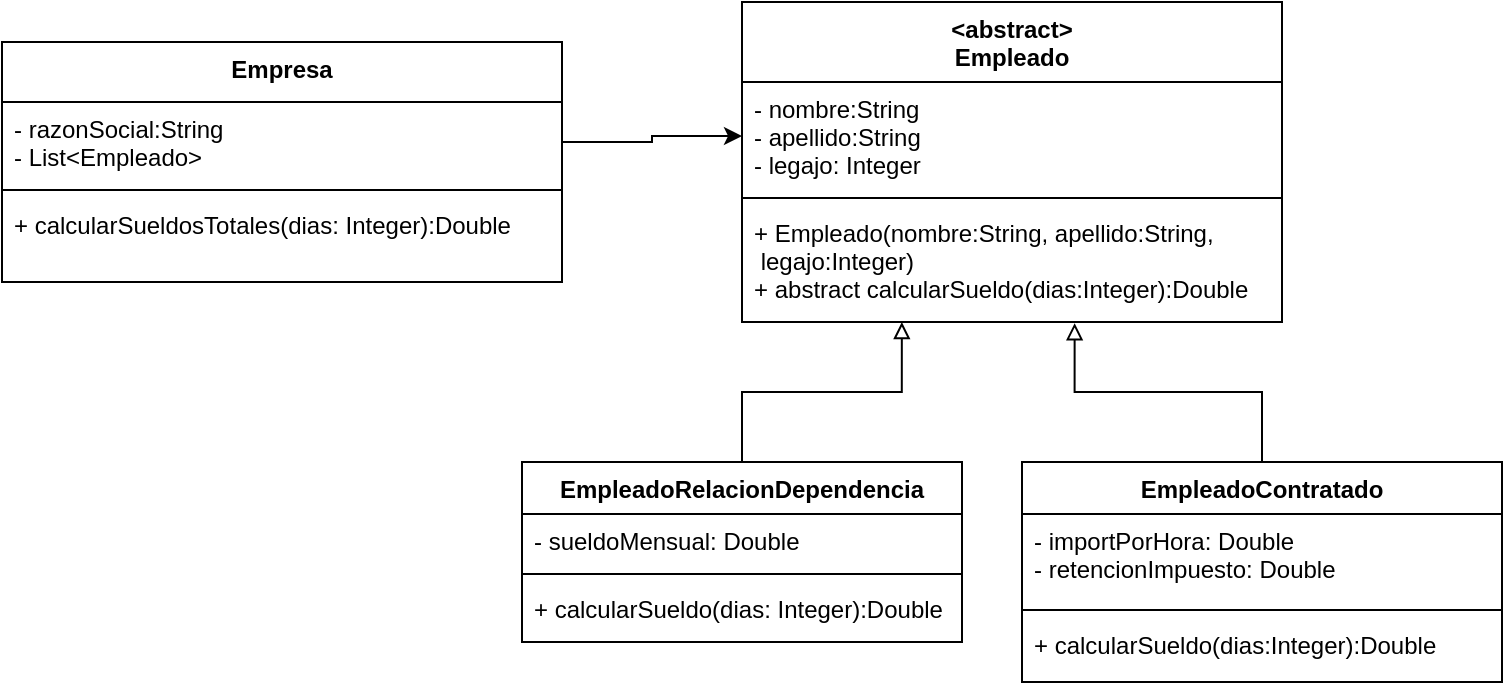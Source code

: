 <mxfile version="20.6.0" type="device"><diagram id="aZAGdV558O6ElLH4UGox" name="Página-1"><mxGraphModel dx="1443" dy="308" grid="1" gridSize="10" guides="1" tooltips="1" connect="1" arrows="1" fold="1" page="1" pageScale="1" pageWidth="827" pageHeight="1169" math="0" shadow="0"><root><mxCell id="0"/><mxCell id="1" parent="0"/><mxCell id="Zqi0paUNxzHoD_VMspPZ-1" value="&lt;abstract&gt;&#10;Empleado" style="swimlane;fontStyle=1;align=center;verticalAlign=top;childLayout=stackLayout;horizontal=1;startSize=40;horizontalStack=0;resizeParent=1;resizeParentMax=0;resizeLast=0;collapsible=1;marginBottom=0;" vertex="1" parent="1"><mxGeometry x="310" y="70" width="270" height="160" as="geometry"/></mxCell><mxCell id="Zqi0paUNxzHoD_VMspPZ-2" value="- nombre:String&#10;- apellido:String&#10;- legajo: Integer" style="text;strokeColor=none;fillColor=none;align=left;verticalAlign=top;spacingLeft=4;spacingRight=4;overflow=hidden;rotatable=0;points=[[0,0.5],[1,0.5]];portConstraint=eastwest;" vertex="1" parent="Zqi0paUNxzHoD_VMspPZ-1"><mxGeometry y="40" width="270" height="54" as="geometry"/></mxCell><mxCell id="Zqi0paUNxzHoD_VMspPZ-3" value="" style="line;strokeWidth=1;fillColor=none;align=left;verticalAlign=middle;spacingTop=-1;spacingLeft=3;spacingRight=3;rotatable=0;labelPosition=right;points=[];portConstraint=eastwest;strokeColor=inherit;" vertex="1" parent="Zqi0paUNxzHoD_VMspPZ-1"><mxGeometry y="94" width="270" height="8" as="geometry"/></mxCell><mxCell id="Zqi0paUNxzHoD_VMspPZ-4" value="+ Empleado(nombre:String, apellido:String,&#10; legajo:Integer)&#10;+ abstract calcularSueldo(dias:Integer):Double" style="text;strokeColor=none;fillColor=none;align=left;verticalAlign=top;spacingLeft=4;spacingRight=4;overflow=hidden;rotatable=0;points=[[0,0.5],[1,0.5]];portConstraint=eastwest;" vertex="1" parent="Zqi0paUNxzHoD_VMspPZ-1"><mxGeometry y="102" width="270" height="58" as="geometry"/></mxCell><mxCell id="Zqi0paUNxzHoD_VMspPZ-5" value="Empresa" style="swimlane;fontStyle=1;align=center;verticalAlign=top;childLayout=stackLayout;horizontal=1;startSize=30;horizontalStack=0;resizeParent=1;resizeParentMax=0;resizeLast=0;collapsible=1;marginBottom=0;" vertex="1" parent="1"><mxGeometry x="-60" y="90" width="280" height="120" as="geometry"/></mxCell><mxCell id="Zqi0paUNxzHoD_VMspPZ-6" value="- razonSocial:String&#10;- List&lt;Empleado&gt;" style="text;strokeColor=none;fillColor=none;align=left;verticalAlign=top;spacingLeft=4;spacingRight=4;overflow=hidden;rotatable=0;points=[[0,0.5],[1,0.5]];portConstraint=eastwest;" vertex="1" parent="Zqi0paUNxzHoD_VMspPZ-5"><mxGeometry y="30" width="280" height="40" as="geometry"/></mxCell><mxCell id="Zqi0paUNxzHoD_VMspPZ-7" value="" style="line;strokeWidth=1;fillColor=none;align=left;verticalAlign=middle;spacingTop=-1;spacingLeft=3;spacingRight=3;rotatable=0;labelPosition=right;points=[];portConstraint=eastwest;strokeColor=inherit;" vertex="1" parent="Zqi0paUNxzHoD_VMspPZ-5"><mxGeometry y="70" width="280" height="8" as="geometry"/></mxCell><mxCell id="Zqi0paUNxzHoD_VMspPZ-8" value="+ calcularSueldosTotales(dias: Integer):Double" style="text;strokeColor=none;fillColor=none;align=left;verticalAlign=top;spacingLeft=4;spacingRight=4;overflow=hidden;rotatable=0;points=[[0,0.5],[1,0.5]];portConstraint=eastwest;" vertex="1" parent="Zqi0paUNxzHoD_VMspPZ-5"><mxGeometry y="78" width="280" height="42" as="geometry"/></mxCell><mxCell id="Zqi0paUNxzHoD_VMspPZ-28" style="edgeStyle=orthogonalEdgeStyle;rounded=0;orthogonalLoop=1;jettySize=auto;html=1;entryX=0.296;entryY=1;entryDx=0;entryDy=0;entryPerimeter=0;endArrow=block;endFill=0;" edge="1" parent="1" source="Zqi0paUNxzHoD_VMspPZ-9" target="Zqi0paUNxzHoD_VMspPZ-4"><mxGeometry relative="1" as="geometry"/></mxCell><mxCell id="Zqi0paUNxzHoD_VMspPZ-9" value="EmpleadoRelacionDependencia" style="swimlane;fontStyle=1;align=center;verticalAlign=top;childLayout=stackLayout;horizontal=1;startSize=26;horizontalStack=0;resizeParent=1;resizeParentMax=0;resizeLast=0;collapsible=1;marginBottom=0;" vertex="1" parent="1"><mxGeometry x="200" y="300" width="220" height="90" as="geometry"/></mxCell><mxCell id="Zqi0paUNxzHoD_VMspPZ-10" value="- sueldoMensual: Double" style="text;strokeColor=none;fillColor=none;align=left;verticalAlign=top;spacingLeft=4;spacingRight=4;overflow=hidden;rotatable=0;points=[[0,0.5],[1,0.5]];portConstraint=eastwest;" vertex="1" parent="Zqi0paUNxzHoD_VMspPZ-9"><mxGeometry y="26" width="220" height="26" as="geometry"/></mxCell><mxCell id="Zqi0paUNxzHoD_VMspPZ-11" value="" style="line;strokeWidth=1;fillColor=none;align=left;verticalAlign=middle;spacingTop=-1;spacingLeft=3;spacingRight=3;rotatable=0;labelPosition=right;points=[];portConstraint=eastwest;strokeColor=inherit;" vertex="1" parent="Zqi0paUNxzHoD_VMspPZ-9"><mxGeometry y="52" width="220" height="8" as="geometry"/></mxCell><mxCell id="Zqi0paUNxzHoD_VMspPZ-12" value="+ calcularSueldo(dias: Integer):Double" style="text;strokeColor=none;fillColor=none;align=left;verticalAlign=top;spacingLeft=4;spacingRight=4;overflow=hidden;rotatable=0;points=[[0,0.5],[1,0.5]];portConstraint=eastwest;" vertex="1" parent="Zqi0paUNxzHoD_VMspPZ-9"><mxGeometry y="60" width="220" height="30" as="geometry"/></mxCell><mxCell id="Zqi0paUNxzHoD_VMspPZ-29" style="edgeStyle=orthogonalEdgeStyle;rounded=0;orthogonalLoop=1;jettySize=auto;html=1;entryX=0.616;entryY=1.01;entryDx=0;entryDy=0;entryPerimeter=0;endArrow=block;endFill=0;" edge="1" parent="1" source="Zqi0paUNxzHoD_VMspPZ-13" target="Zqi0paUNxzHoD_VMspPZ-4"><mxGeometry relative="1" as="geometry"/></mxCell><mxCell id="Zqi0paUNxzHoD_VMspPZ-13" value="EmpleadoContratado" style="swimlane;fontStyle=1;align=center;verticalAlign=top;childLayout=stackLayout;horizontal=1;startSize=26;horizontalStack=0;resizeParent=1;resizeParentMax=0;resizeLast=0;collapsible=1;marginBottom=0;" vertex="1" parent="1"><mxGeometry x="450" y="300" width="240" height="110" as="geometry"/></mxCell><mxCell id="Zqi0paUNxzHoD_VMspPZ-14" value="- importPorHora: Double&#10;- retencionImpuesto: Double" style="text;strokeColor=none;fillColor=none;align=left;verticalAlign=top;spacingLeft=4;spacingRight=4;overflow=hidden;rotatable=0;points=[[0,0.5],[1,0.5]];portConstraint=eastwest;" vertex="1" parent="Zqi0paUNxzHoD_VMspPZ-13"><mxGeometry y="26" width="240" height="44" as="geometry"/></mxCell><mxCell id="Zqi0paUNxzHoD_VMspPZ-15" value="" style="line;strokeWidth=1;fillColor=none;align=left;verticalAlign=middle;spacingTop=-1;spacingLeft=3;spacingRight=3;rotatable=0;labelPosition=right;points=[];portConstraint=eastwest;strokeColor=inherit;" vertex="1" parent="Zqi0paUNxzHoD_VMspPZ-13"><mxGeometry y="70" width="240" height="8" as="geometry"/></mxCell><mxCell id="Zqi0paUNxzHoD_VMspPZ-16" value="+ calcularSueldo(dias:Integer):Double" style="text;strokeColor=none;fillColor=none;align=left;verticalAlign=top;spacingLeft=4;spacingRight=4;overflow=hidden;rotatable=0;points=[[0,0.5],[1,0.5]];portConstraint=eastwest;" vertex="1" parent="Zqi0paUNxzHoD_VMspPZ-13"><mxGeometry y="78" width="240" height="32" as="geometry"/></mxCell><mxCell id="Zqi0paUNxzHoD_VMspPZ-27" style="edgeStyle=orthogonalEdgeStyle;rounded=0;orthogonalLoop=1;jettySize=auto;html=1;entryX=0;entryY=0.5;entryDx=0;entryDy=0;" edge="1" parent="1" source="Zqi0paUNxzHoD_VMspPZ-6" target="Zqi0paUNxzHoD_VMspPZ-2"><mxGeometry relative="1" as="geometry"/></mxCell></root></mxGraphModel></diagram></mxfile>
